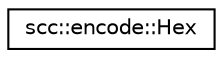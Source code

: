 digraph "Graphical Class Hierarchy"
{
 // LATEX_PDF_SIZE
  edge [fontname="Helvetica",fontsize="10",labelfontname="Helvetica",labelfontsize="10"];
  node [fontname="Helvetica",fontsize="10",shape=record];
  rankdir="LR";
  Node0 [label="scc::encode::Hex",height=0.2,width=0.4,color="black", fillcolor="white", style="filled",URL="$d2/ddc/classscc_1_1encode_1_1Hex.html",tooltip=" "];
}
